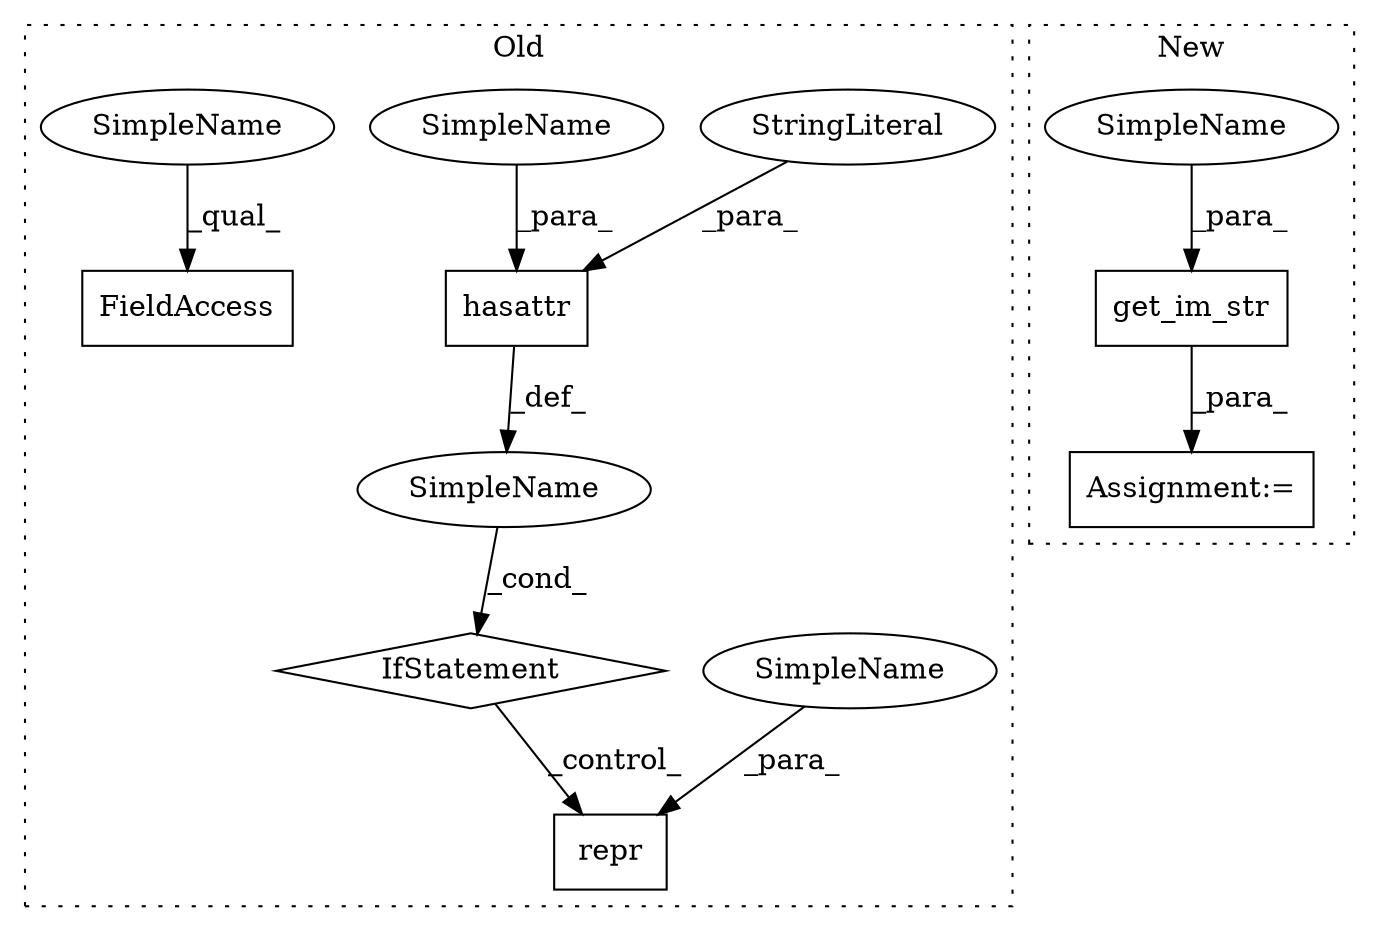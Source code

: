 digraph G {
subgraph cluster0 {
1 [label="IfStatement" a="25" s="1514" l="3" shape="diamond"];
3 [label="repr" a="32" s="1531,1538" l="5,1" shape="box"];
4 [label="SimpleName" a="42" s="" l="" shape="ellipse"];
5 [label="hasattr" a="32" s="1492,1513" l="8,1" shape="box"];
6 [label="StringLiteral" a="45" s="1503" l="10" shape="ellipse"];
8 [label="FieldAccess" a="22" s="1517" l="11" shape="box"];
9 [label="SimpleName" a="42" s="1536" l="2" shape="ellipse"];
10 [label="SimpleName" a="42" s="1500" l="2" shape="ellipse"];
11 [label="SimpleName" a="42" s="1517" l="2" shape="ellipse"];
label = "Old";
style="dotted";
}
subgraph cluster1 {
2 [label="get_im_str" a="32" s="1536,1549" l="11,1" shape="box"];
7 [label="Assignment:=" a="7" s="1535" l="1" shape="box"];
12 [label="SimpleName" a="42" s="1547" l="2" shape="ellipse"];
label = "New";
style="dotted";
}
1 -> 3 [label="_control_"];
2 -> 7 [label="_para_"];
4 -> 1 [label="_cond_"];
5 -> 4 [label="_def_"];
6 -> 5 [label="_para_"];
9 -> 3 [label="_para_"];
10 -> 5 [label="_para_"];
11 -> 8 [label="_qual_"];
12 -> 2 [label="_para_"];
}